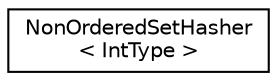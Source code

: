 digraph "Graphical Class Hierarchy"
{
 // LATEX_PDF_SIZE
  edge [fontname="Helvetica",fontsize="10",labelfontname="Helvetica",labelfontsize="10"];
  node [fontname="Helvetica",fontsize="10",shape=record];
  rankdir="LR";
  Node0 [label="NonOrderedSetHasher\l\< IntType \>",height=0.2,width=0.4,color="black", fillcolor="white", style="filled",URL="$classoperations__research_1_1bop_1_1_non_ordered_set_hasher.html",tooltip=" "];
}
